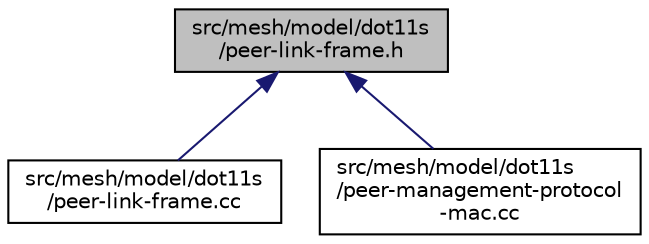 digraph "src/mesh/model/dot11s/peer-link-frame.h"
{
 // LATEX_PDF_SIZE
  edge [fontname="Helvetica",fontsize="10",labelfontname="Helvetica",labelfontsize="10"];
  node [fontname="Helvetica",fontsize="10",shape=record];
  Node1 [label="src/mesh/model/dot11s\l/peer-link-frame.h",height=0.2,width=0.4,color="black", fillcolor="grey75", style="filled", fontcolor="black",tooltip=" "];
  Node1 -> Node2 [dir="back",color="midnightblue",fontsize="10",style="solid",fontname="Helvetica"];
  Node2 [label="src/mesh/model/dot11s\l/peer-link-frame.cc",height=0.2,width=0.4,color="black", fillcolor="white", style="filled",URL="$peer-link-frame_8cc.html",tooltip=" "];
  Node1 -> Node3 [dir="back",color="midnightblue",fontsize="10",style="solid",fontname="Helvetica"];
  Node3 [label="src/mesh/model/dot11s\l/peer-management-protocol\l-mac.cc",height=0.2,width=0.4,color="black", fillcolor="white", style="filled",URL="$peer-management-protocol-mac_8cc.html",tooltip=" "];
}
